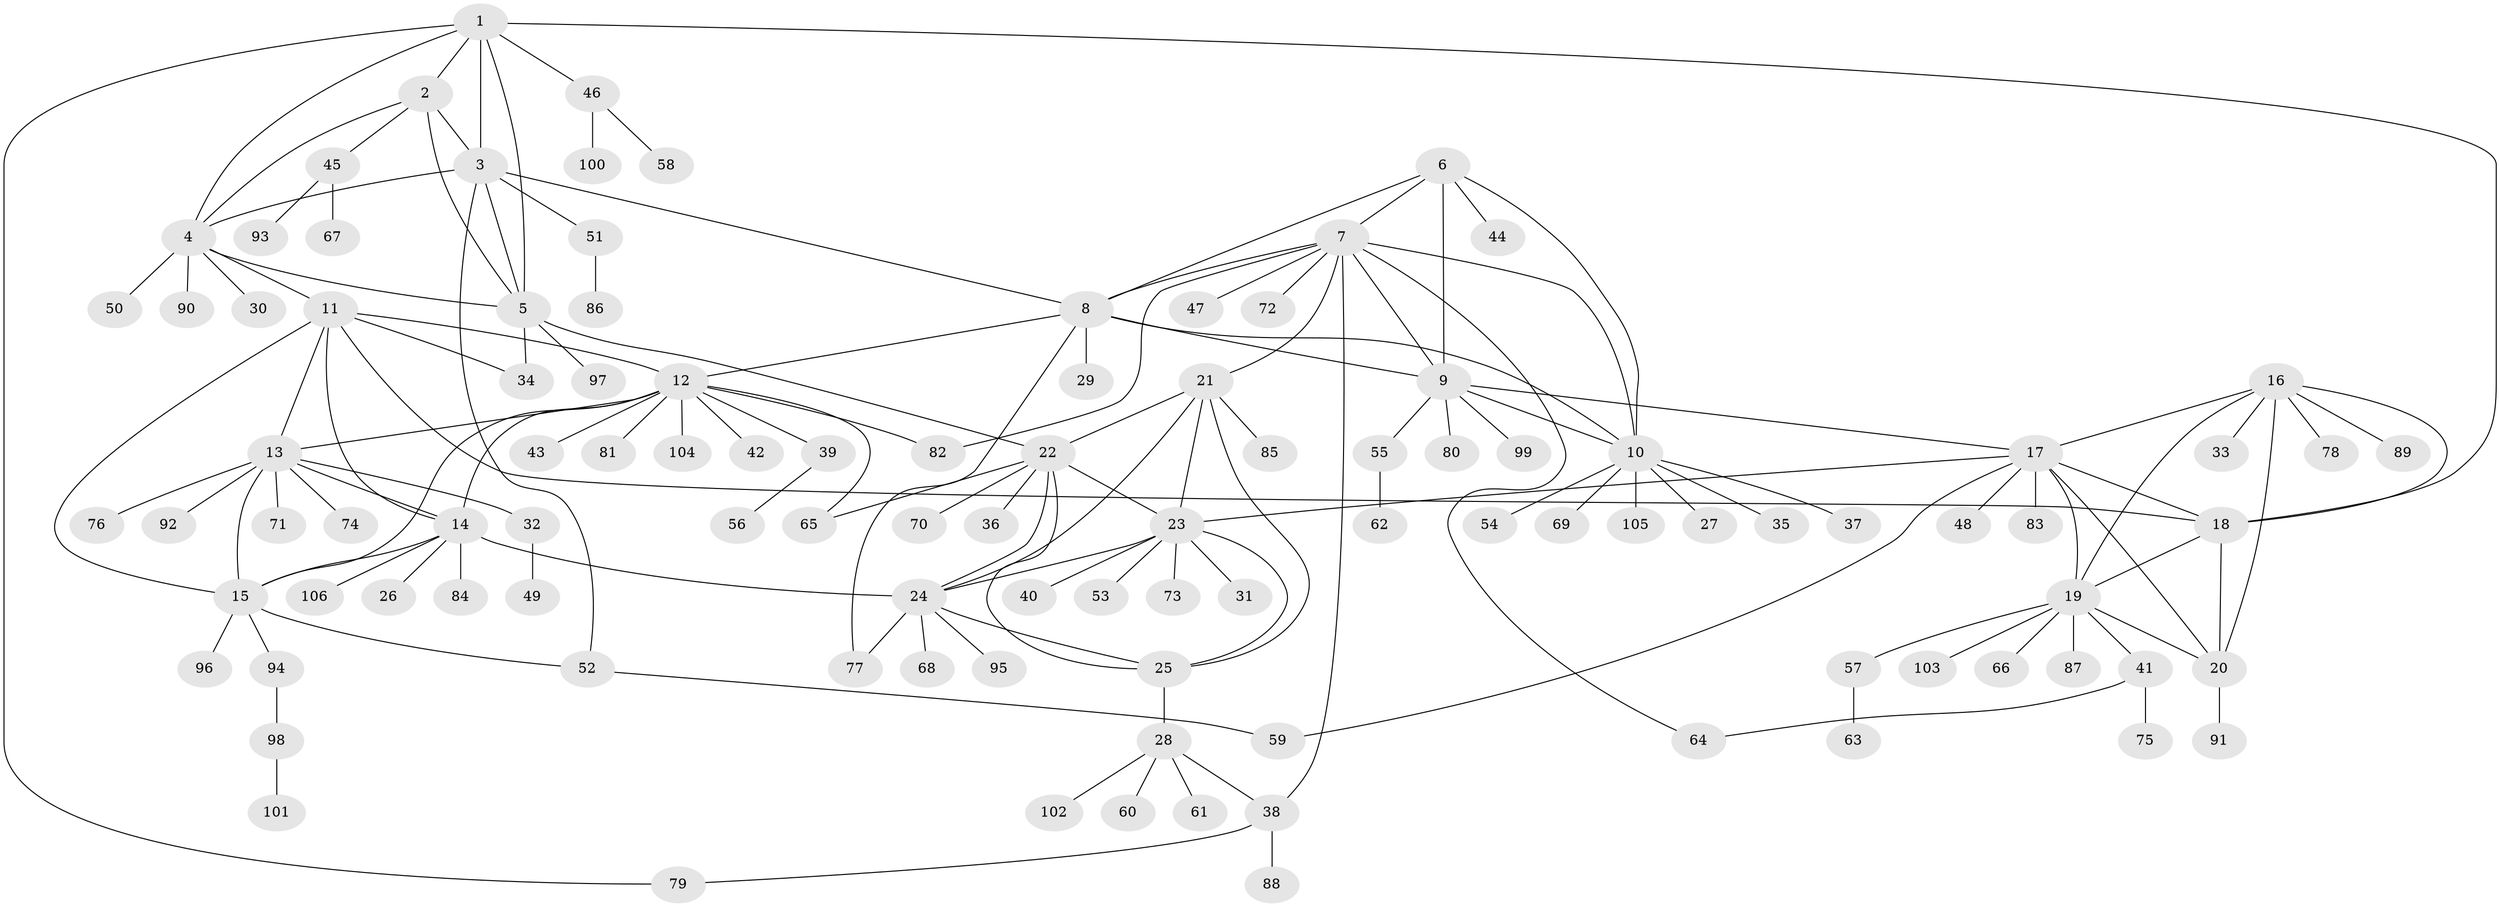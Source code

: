 // coarse degree distribution, {4: 0.046875, 9: 0.03125, 5: 0.0625, 6: 0.09375, 7: 0.0625, 1: 0.5, 2: 0.140625, 3: 0.03125, 8: 0.015625, 10: 0.015625}
// Generated by graph-tools (version 1.1) at 2025/37/03/04/25 23:37:41]
// undirected, 106 vertices, 150 edges
graph export_dot {
  node [color=gray90,style=filled];
  1;
  2;
  3;
  4;
  5;
  6;
  7;
  8;
  9;
  10;
  11;
  12;
  13;
  14;
  15;
  16;
  17;
  18;
  19;
  20;
  21;
  22;
  23;
  24;
  25;
  26;
  27;
  28;
  29;
  30;
  31;
  32;
  33;
  34;
  35;
  36;
  37;
  38;
  39;
  40;
  41;
  42;
  43;
  44;
  45;
  46;
  47;
  48;
  49;
  50;
  51;
  52;
  53;
  54;
  55;
  56;
  57;
  58;
  59;
  60;
  61;
  62;
  63;
  64;
  65;
  66;
  67;
  68;
  69;
  70;
  71;
  72;
  73;
  74;
  75;
  76;
  77;
  78;
  79;
  80;
  81;
  82;
  83;
  84;
  85;
  86;
  87;
  88;
  89;
  90;
  91;
  92;
  93;
  94;
  95;
  96;
  97;
  98;
  99;
  100;
  101;
  102;
  103;
  104;
  105;
  106;
  1 -- 2;
  1 -- 3;
  1 -- 4;
  1 -- 5;
  1 -- 18;
  1 -- 46;
  1 -- 79;
  2 -- 3;
  2 -- 4;
  2 -- 5;
  2 -- 45;
  3 -- 4;
  3 -- 5;
  3 -- 8;
  3 -- 51;
  3 -- 52;
  4 -- 5;
  4 -- 11;
  4 -- 30;
  4 -- 50;
  4 -- 90;
  5 -- 22;
  5 -- 34;
  5 -- 97;
  6 -- 7;
  6 -- 8;
  6 -- 9;
  6 -- 10;
  6 -- 44;
  7 -- 8;
  7 -- 9;
  7 -- 10;
  7 -- 21;
  7 -- 38;
  7 -- 47;
  7 -- 64;
  7 -- 72;
  7 -- 82;
  8 -- 9;
  8 -- 10;
  8 -- 12;
  8 -- 29;
  8 -- 77;
  9 -- 10;
  9 -- 17;
  9 -- 55;
  9 -- 80;
  9 -- 99;
  10 -- 27;
  10 -- 35;
  10 -- 37;
  10 -- 54;
  10 -- 69;
  10 -- 105;
  11 -- 12;
  11 -- 13;
  11 -- 14;
  11 -- 15;
  11 -- 18;
  11 -- 34;
  12 -- 13;
  12 -- 14;
  12 -- 15;
  12 -- 39;
  12 -- 42;
  12 -- 43;
  12 -- 65;
  12 -- 81;
  12 -- 82;
  12 -- 104;
  13 -- 14;
  13 -- 15;
  13 -- 32;
  13 -- 71;
  13 -- 74;
  13 -- 76;
  13 -- 92;
  14 -- 15;
  14 -- 24;
  14 -- 26;
  14 -- 84;
  14 -- 106;
  15 -- 52;
  15 -- 94;
  15 -- 96;
  16 -- 17;
  16 -- 18;
  16 -- 19;
  16 -- 20;
  16 -- 33;
  16 -- 78;
  16 -- 89;
  17 -- 18;
  17 -- 19;
  17 -- 20;
  17 -- 23;
  17 -- 48;
  17 -- 59;
  17 -- 83;
  18 -- 19;
  18 -- 20;
  19 -- 20;
  19 -- 41;
  19 -- 57;
  19 -- 66;
  19 -- 87;
  19 -- 103;
  20 -- 91;
  21 -- 22;
  21 -- 23;
  21 -- 24;
  21 -- 25;
  21 -- 85;
  22 -- 23;
  22 -- 24;
  22 -- 25;
  22 -- 36;
  22 -- 65;
  22 -- 70;
  23 -- 24;
  23 -- 25;
  23 -- 31;
  23 -- 40;
  23 -- 53;
  23 -- 73;
  24 -- 25;
  24 -- 68;
  24 -- 77;
  24 -- 95;
  25 -- 28;
  28 -- 38;
  28 -- 60;
  28 -- 61;
  28 -- 102;
  32 -- 49;
  38 -- 79;
  38 -- 88;
  39 -- 56;
  41 -- 64;
  41 -- 75;
  45 -- 67;
  45 -- 93;
  46 -- 58;
  46 -- 100;
  51 -- 86;
  52 -- 59;
  55 -- 62;
  57 -- 63;
  94 -- 98;
  98 -- 101;
}
